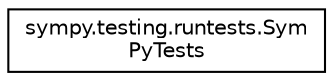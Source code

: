 digraph "Graphical Class Hierarchy"
{
 // LATEX_PDF_SIZE
  edge [fontname="Helvetica",fontsize="10",labelfontname="Helvetica",labelfontsize="10"];
  node [fontname="Helvetica",fontsize="10",shape=record];
  rankdir="LR";
  Node0 [label="sympy.testing.runtests.Sym\lPyTests",height=0.2,width=0.4,color="black", fillcolor="white", style="filled",URL="$classsympy_1_1testing_1_1runtests_1_1SymPyTests.html",tooltip=" "];
}
